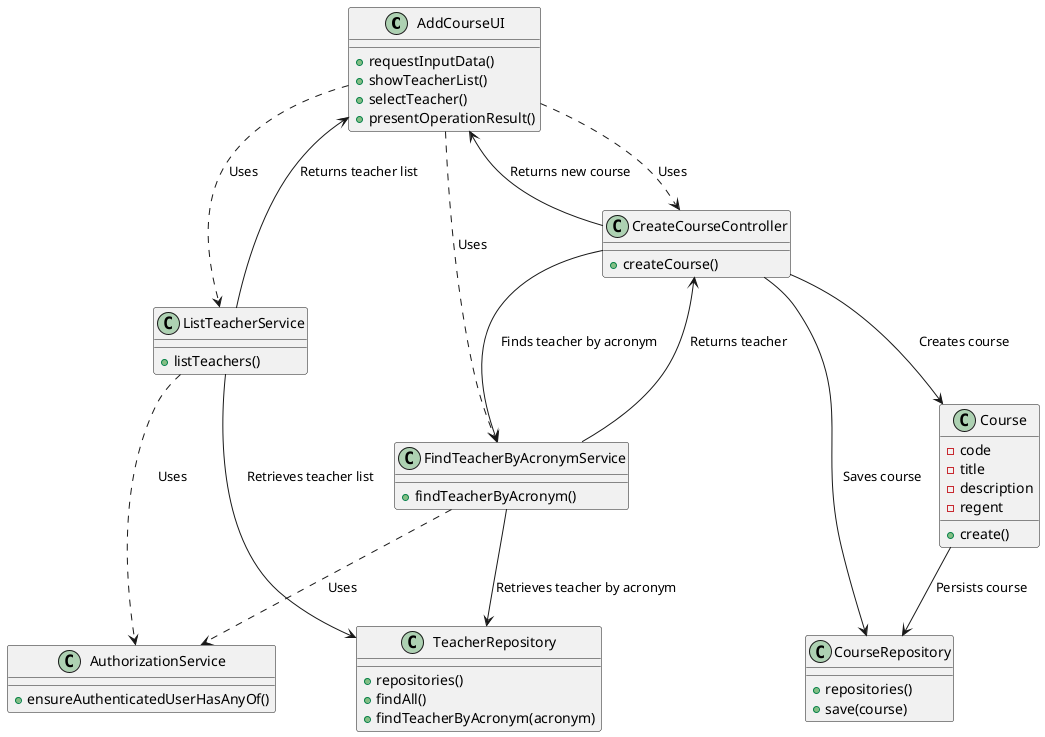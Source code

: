 @startuml

class AddCourseUI {
  +requestInputData()
  +showTeacherList()
  +selectTeacher()
  +presentOperationResult()
}

class ListTeacherService {
  +listTeachers()
}

class CreateCourseController {
  +createCourse()
}

class FindTeacherByAcronymService {
  +findTeacherByAcronym()
}

class AuthorizationService {
  +ensureAuthenticatedUserHasAnyOf()
}

class Course {
  -code
  -title
  -description
  -regent
  +create()
}

class CourseRepository {
  +repositories()
  +save(course)
}

class TeacherRepository {
  +repositories()
  +findAll()
  +findTeacherByAcronym(acronym)
}

AddCourseUI ..> ListTeacherService : Uses
AddCourseUI ..> CreateCourseController : Uses
AddCourseUI ..> FindTeacherByAcronymService : Uses
CreateCourseController --> FindTeacherByAcronymService : Finds teacher by acronym
CreateCourseController --> Course : Creates course
CreateCourseController --> CourseRepository : Saves course
CreateCourseController --> AddCourseUI : Returns new course
ListTeacherService ..> AuthorizationService : Uses
ListTeacherService --> TeacherRepository : Retrieves teacher list
ListTeacherService --> AddCourseUI : Returns teacher list
FindTeacherByAcronymService ..> AuthorizationService : Uses
FindTeacherByAcronymService --> TeacherRepository : Retrieves teacher by acronym
FindTeacherByAcronymService --> CreateCourseController : Returns teacher
Course --> CourseRepository : Persists course

@enduml